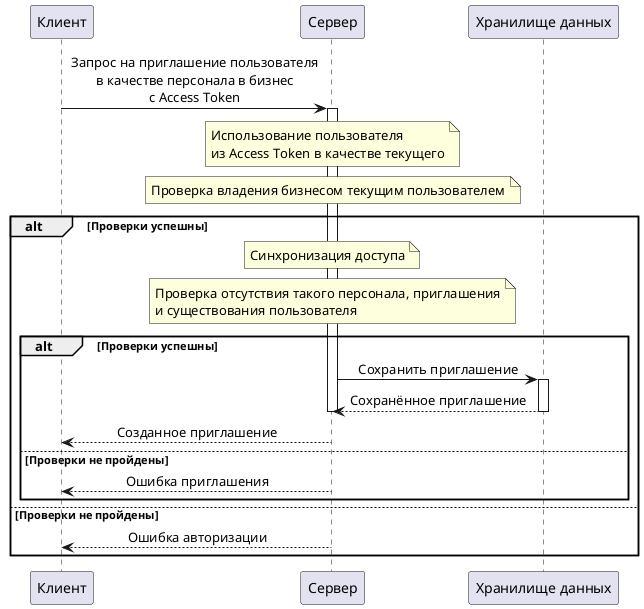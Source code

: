 @startuml
skinparam sequenceMessageAlign center
autoactivate on

participant Клиент
participant Сервер
participant "Хранилище данных" as Хранилище

Клиент -> Сервер: Запрос на приглашение пользователя\nв качестве персонала в бизнес\nс Access Token
note over Сервер
Использование пользователя
из Access Token в качестве текущего
end note
note over Сервер: Проверка владения бизнесом текущим пользователем
alt Проверки успешны
    note over Сервер: Синхронизация доступа
    note over Сервер: Проверка отсутствия такого персонала, приглашения\nи существования пользователя
    alt Проверки успешны
        Сервер -> Хранилище: Сохранить приглашение
        return Сохранённое приглашение
        deactivate Сервер
        Сервер --> Клиент: Созданное приглашение
    else Проверки не пройдены
        Сервер --> Клиент: Ошибка приглашения
    end
else Проверки не пройдены
    Сервер --> Клиент: Ошибка авторизации
end
@enduml